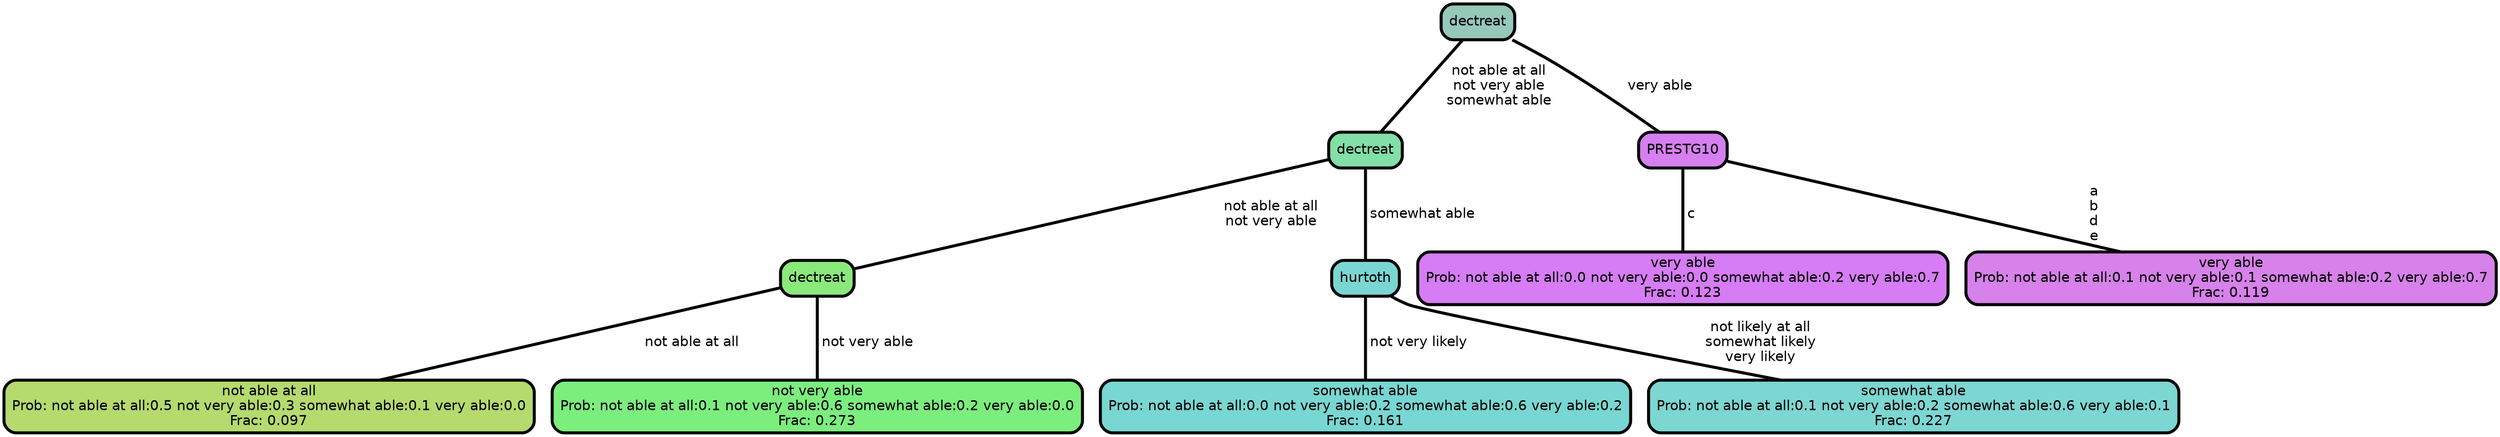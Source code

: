 graph Tree {
node [shape=box, style="filled, rounded",color="black",penwidth="3",fontcolor="black",                 fontname=helvetica] ;
graph [ranksep="0 equally", splines=straight,                 bgcolor=transparent, dpi=200] ;
edge [fontname=helvetica, color=black] ;
0 [label="not able at all
Prob: not able at all:0.5 not very able:0.3 somewhat able:0.1 very able:0.0
Frac: 0.097", fillcolor="#b5da6e"] ;
1 [label="dectreat", fillcolor="#8ae97a"] ;
2 [label="not very able
Prob: not able at all:0.1 not very able:0.6 somewhat able:0.2 very able:0.0
Frac: 0.273", fillcolor="#7bee7e"] ;
3 [label="dectreat", fillcolor="#82dfa7"] ;
4 [label="somewhat able
Prob: not able at all:0.0 not very able:0.2 somewhat able:0.6 very able:0.2
Frac: 0.161", fillcolor="#78d7d2"] ;
5 [label="hurtoth", fillcolor="#7ad6d2"] ;
6 [label="somewhat able
Prob: not able at all:0.1 not very able:0.2 somewhat able:0.6 very able:0.1
Frac: 0.227", fillcolor="#7cd6d2"] ;
7 [label="dectreat", fillcolor="#96c8b9"] ;
8 [label="very able
Prob: not able at all:0.0 not very able:0.0 somewhat able:0.2 very able:0.7
Frac: 0.123", fillcolor="#d67cf5"] ;
9 [label="PRESTG10", fillcolor="#d67ff0"] ;
10 [label="very able
Prob: not able at all:0.1 not very able:0.1 somewhat able:0.2 very able:0.7
Frac: 0.119", fillcolor="#d781ea"] ;
1 -- 0 [label=" not able at all",penwidth=3] ;
1 -- 2 [label=" not very able",penwidth=3] ;
3 -- 1 [label=" not able at all\n not very able",penwidth=3] ;
3 -- 5 [label=" somewhat able",penwidth=3] ;
5 -- 4 [label=" not very likely",penwidth=3] ;
5 -- 6 [label=" not likely at all\n somewhat likely\n very likely",penwidth=3] ;
7 -- 3 [label=" not able at all\n not very able\n somewhat able",penwidth=3] ;
7 -- 9 [label=" very able",penwidth=3] ;
9 -- 8 [label=" c",penwidth=3] ;
9 -- 10 [label=" a\n b\n d\n e",penwidth=3] ;
{rank = same;}}